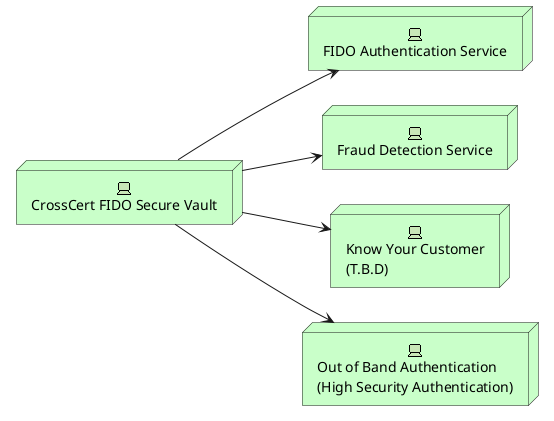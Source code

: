@startuml

node "CrossCert FIDO Secure Vault" as TCCFido <<$archimate/technology-device>> #TECHNOLOGY 

node "FIDO Authentication Service" as TCCFidoAuth <<$archimate/technology-device>> #TECHNOLOGY 
node "Fraud Detection Service" as TCCFidoDetection <<$archimate/technology-device>> #TECHNOLOGY 
node "Know Your Customer\n(T.B.D)" as TCCKYC <<$archimate/technology-device>> #TECHNOLOGY 
node "Out of Band Authentication\n(High Security Authentication)" as TCCOBA <<$archimate/technology-device>> #TECHNOLOGY 

left to right direction
TCCFido --> TCCFidoAuth
TCCFido --> TCCFidoDetection
TCCFido --> TCCKYC
TCCFido --> TCCOBA
@enduml